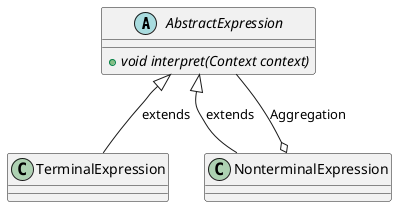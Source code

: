 ------解释器设计模式------
#给定一个语言，
#定义它文法的一种表示，
#并定义一个解释器，
#这个解释器使用该表示来解释语言中的句子

@startuml
abstract class AbstractExpression{
    + {abstract} void interpret(Context context)
}

class TerminalExpression
class NonterminalExpression

AbstractExpression <|-- TerminalExpression : extends
AbstractExpression <|-- NonterminalExpression : extends
NonterminalExpression o-- AbstractExpression : Aggregation
@enduml